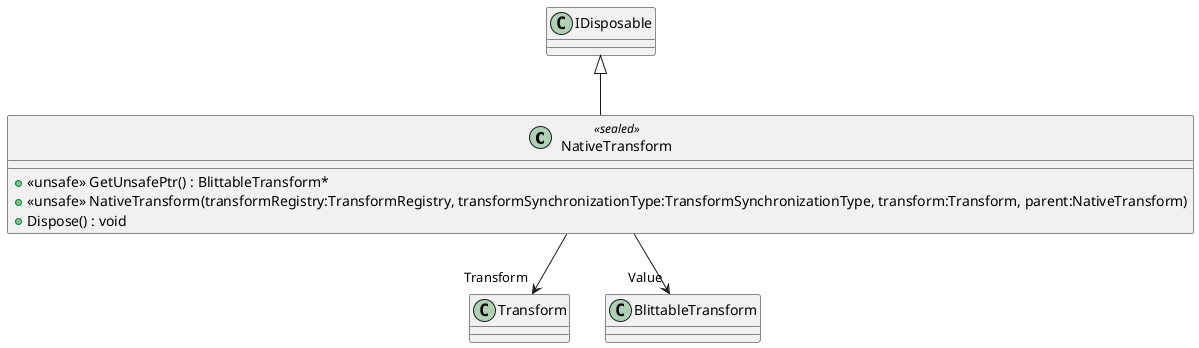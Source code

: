 @startuml
class NativeTransform <<sealed>> {
    + <<unsafe>> GetUnsafePtr() : BlittableTransform*
    + <<unsafe>> NativeTransform(transformRegistry:TransformRegistry, transformSynchronizationType:TransformSynchronizationType, transform:Transform, parent:NativeTransform)
    + Dispose() : void
}
IDisposable <|-- NativeTransform
NativeTransform --> "Transform" Transform
NativeTransform --> "Value" BlittableTransform
@enduml

